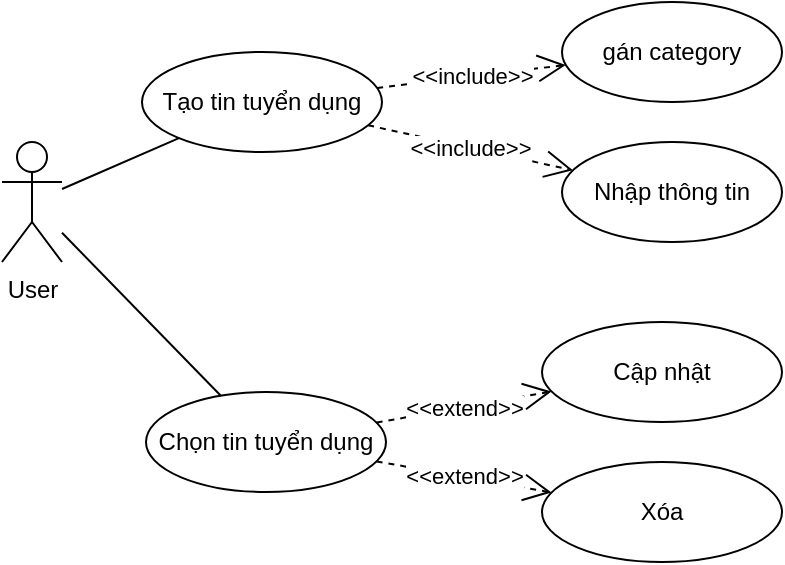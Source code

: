 <mxfile version="24.7.17">
  <diagram name="Page-1" id="rXEd0Na0F2_yUdA8KFcq">
    <mxGraphModel dx="1290" dy="563" grid="1" gridSize="10" guides="1" tooltips="1" connect="1" arrows="1" fold="1" page="1" pageScale="1" pageWidth="850" pageHeight="1100" math="0" shadow="0">
      <root>
        <mxCell id="0" />
        <mxCell id="1" parent="0" />
        <mxCell id="5mafub_w8q4ovYGP8qvb-1" value="User" style="shape=umlActor;verticalLabelPosition=bottom;verticalAlign=top;html=1;outlineConnect=0;" vertex="1" parent="1">
          <mxGeometry x="110" y="170" width="30" height="60" as="geometry" />
        </mxCell>
        <mxCell id="5mafub_w8q4ovYGP8qvb-2" value="" style="endArrow=none;html=1;rounded=0;" edge="1" parent="1" source="5mafub_w8q4ovYGP8qvb-1" target="5mafub_w8q4ovYGP8qvb-12">
          <mxGeometry width="50" height="50" relative="1" as="geometry">
            <mxPoint x="205" y="250" as="sourcePoint" />
            <mxPoint x="160" y="200" as="targetPoint" />
          </mxGeometry>
        </mxCell>
        <mxCell id="5mafub_w8q4ovYGP8qvb-3" value="Tạo tin tuyển dụng" style="ellipse;whiteSpace=wrap;html=1;" vertex="1" parent="1">
          <mxGeometry x="180" y="125" width="120" height="50" as="geometry" />
        </mxCell>
        <mxCell id="5mafub_w8q4ovYGP8qvb-4" value="gán category" style="ellipse;whiteSpace=wrap;html=1;" vertex="1" parent="1">
          <mxGeometry x="390" y="100" width="110" height="50" as="geometry" />
        </mxCell>
        <mxCell id="5mafub_w8q4ovYGP8qvb-5" value="&amp;lt;&amp;lt;include&amp;gt;&amp;gt;" style="endArrow=open;endSize=12;dashed=1;html=1;rounded=0;strokeColor=default;align=center;verticalAlign=middle;fontFamily=Helvetica;fontSize=11;fontColor=default;labelBackgroundColor=default;edgeStyle=none;" edge="1" parent="1" source="5mafub_w8q4ovYGP8qvb-3" target="5mafub_w8q4ovYGP8qvb-4">
          <mxGeometry x="0.001" width="160" relative="1" as="geometry">
            <mxPoint x="430" y="210" as="sourcePoint" />
            <mxPoint x="320" y="210" as="targetPoint" />
            <mxPoint as="offset" />
          </mxGeometry>
        </mxCell>
        <mxCell id="5mafub_w8q4ovYGP8qvb-6" value="Nhập thông tin" style="ellipse;whiteSpace=wrap;html=1;" vertex="1" parent="1">
          <mxGeometry x="390" y="170" width="110" height="50" as="geometry" />
        </mxCell>
        <mxCell id="5mafub_w8q4ovYGP8qvb-7" value="&amp;lt;&amp;lt;include&amp;gt;&amp;gt;" style="endArrow=open;endSize=12;dashed=1;html=1;rounded=0;strokeColor=default;align=center;verticalAlign=middle;fontFamily=Helvetica;fontSize=11;fontColor=default;labelBackgroundColor=default;edgeStyle=none;" edge="1" parent="1" source="5mafub_w8q4ovYGP8qvb-3" target="5mafub_w8q4ovYGP8qvb-6">
          <mxGeometry x="0.001" width="160" relative="1" as="geometry">
            <mxPoint x="414.14" y="460" as="sourcePoint" />
            <mxPoint x="694.14" y="470" as="targetPoint" />
            <mxPoint as="offset" />
          </mxGeometry>
        </mxCell>
        <mxCell id="5mafub_w8q4ovYGP8qvb-8" value="Cập nhật" style="ellipse;whiteSpace=wrap;html=1;" vertex="1" parent="1">
          <mxGeometry x="380" y="260" width="120" height="50" as="geometry" />
        </mxCell>
        <mxCell id="5mafub_w8q4ovYGP8qvb-9" value="Xóa" style="ellipse;whiteSpace=wrap;html=1;" vertex="1" parent="1">
          <mxGeometry x="380" y="330" width="120" height="50" as="geometry" />
        </mxCell>
        <mxCell id="5mafub_w8q4ovYGP8qvb-10" value="&amp;lt;&amp;lt;extend&amp;gt;&amp;gt;" style="endArrow=open;endSize=12;dashed=1;html=1;rounded=0;strokeColor=default;align=center;verticalAlign=middle;fontFamily=Helvetica;fontSize=11;fontColor=default;labelBackgroundColor=default;edgeStyle=none;" edge="1" parent="1" source="5mafub_w8q4ovYGP8qvb-12" target="5mafub_w8q4ovYGP8qvb-8">
          <mxGeometry x="0.001" width="160" relative="1" as="geometry">
            <mxPoint x="400.275" y="444.016" as="sourcePoint" />
            <mxPoint x="634.14" y="420" as="targetPoint" />
            <mxPoint as="offset" />
          </mxGeometry>
        </mxCell>
        <mxCell id="5mafub_w8q4ovYGP8qvb-11" value="&amp;lt;&amp;lt;extend&amp;gt;&amp;gt;" style="endArrow=open;endSize=12;dashed=1;html=1;rounded=0;strokeColor=default;align=center;verticalAlign=middle;fontFamily=Helvetica;fontSize=11;fontColor=default;labelBackgroundColor=default;edgeStyle=none;" edge="1" parent="1" source="5mafub_w8q4ovYGP8qvb-12" target="5mafub_w8q4ovYGP8qvb-9">
          <mxGeometry x="0.001" width="160" relative="1" as="geometry">
            <mxPoint x="380.0" y="437.441" as="sourcePoint" />
            <mxPoint x="524.14" y="300" as="targetPoint" />
            <mxPoint as="offset" />
          </mxGeometry>
        </mxCell>
        <mxCell id="5mafub_w8q4ovYGP8qvb-12" value="Chọn tin tuyển dụng" style="ellipse;whiteSpace=wrap;html=1;" vertex="1" parent="1">
          <mxGeometry x="182" y="295" width="120" height="50" as="geometry" />
        </mxCell>
        <mxCell id="5mafub_w8q4ovYGP8qvb-13" value="" style="endArrow=none;html=1;rounded=0;" edge="1" parent="1" source="5mafub_w8q4ovYGP8qvb-1" target="5mafub_w8q4ovYGP8qvb-3">
          <mxGeometry width="50" height="50" relative="1" as="geometry">
            <mxPoint x="150" y="223" as="sourcePoint" />
            <mxPoint x="284" y="342" as="targetPoint" />
          </mxGeometry>
        </mxCell>
      </root>
    </mxGraphModel>
  </diagram>
</mxfile>
